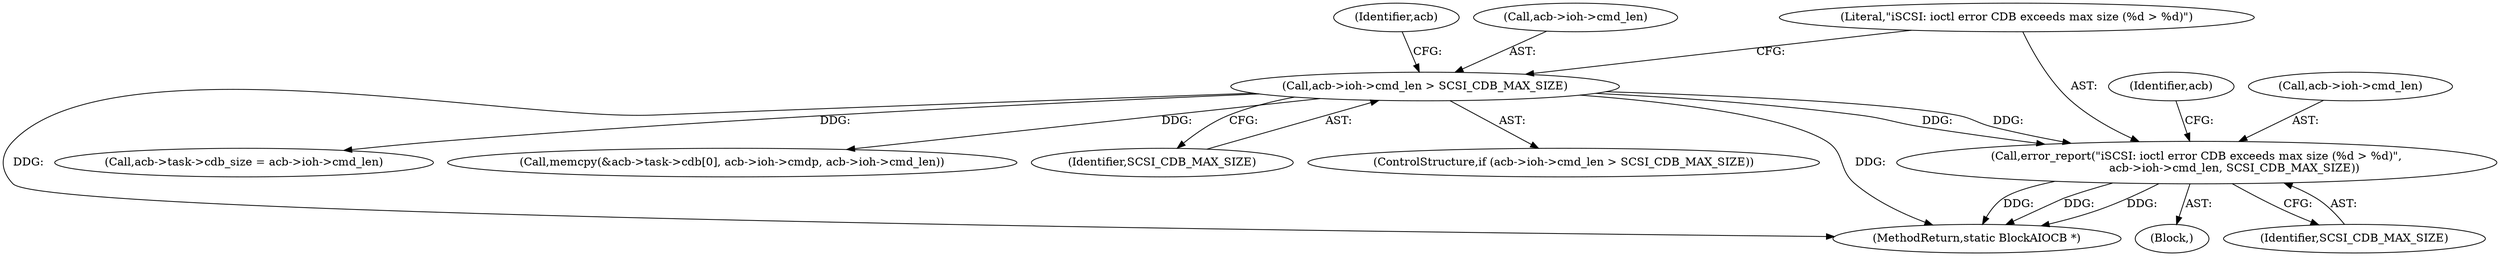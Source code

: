 digraph "0_qemu_a6b3167fa0e825aebb5a7cd8b437b6d41584a196@pointer" {
"1000179" [label="(Call,error_report(\"iSCSI: ioctl error CDB exceeds max size (%d > %d)\",\n                     acb->ioh->cmd_len, SCSI_CDB_MAX_SIZE))"];
"1000171" [label="(Call,acb->ioh->cmd_len > SCSI_CDB_MAX_SIZE)"];
"1000420" [label="(MethodReturn,static BlockAIOCB *)"];
"1000193" [label="(Identifier,acb)"];
"1000178" [label="(Block,)"];
"1000232" [label="(Call,acb->task->cdb_size = acb->ioh->cmd_len)"];
"1000243" [label="(Call,memcpy(&acb->task->cdb[0], acb->ioh->cmdp, acb->ioh->cmd_len))"];
"1000177" [label="(Identifier,SCSI_CDB_MAX_SIZE)"];
"1000180" [label="(Literal,\"iSCSI: ioctl error CDB exceeds max size (%d > %d)\")"];
"1000188" [label="(Identifier,acb)"];
"1000181" [label="(Call,acb->ioh->cmd_len)"];
"1000186" [label="(Identifier,SCSI_CDB_MAX_SIZE)"];
"1000171" [label="(Call,acb->ioh->cmd_len > SCSI_CDB_MAX_SIZE)"];
"1000179" [label="(Call,error_report(\"iSCSI: ioctl error CDB exceeds max size (%d > %d)\",\n                     acb->ioh->cmd_len, SCSI_CDB_MAX_SIZE))"];
"1000170" [label="(ControlStructure,if (acb->ioh->cmd_len > SCSI_CDB_MAX_SIZE))"];
"1000172" [label="(Call,acb->ioh->cmd_len)"];
"1000179" -> "1000178"  [label="AST: "];
"1000179" -> "1000186"  [label="CFG: "];
"1000180" -> "1000179"  [label="AST: "];
"1000181" -> "1000179"  [label="AST: "];
"1000186" -> "1000179"  [label="AST: "];
"1000188" -> "1000179"  [label="CFG: "];
"1000179" -> "1000420"  [label="DDG: "];
"1000179" -> "1000420"  [label="DDG: "];
"1000179" -> "1000420"  [label="DDG: "];
"1000171" -> "1000179"  [label="DDG: "];
"1000171" -> "1000179"  [label="DDG: "];
"1000171" -> "1000170"  [label="AST: "];
"1000171" -> "1000177"  [label="CFG: "];
"1000172" -> "1000171"  [label="AST: "];
"1000177" -> "1000171"  [label="AST: "];
"1000180" -> "1000171"  [label="CFG: "];
"1000193" -> "1000171"  [label="CFG: "];
"1000171" -> "1000420"  [label="DDG: "];
"1000171" -> "1000420"  [label="DDG: "];
"1000171" -> "1000232"  [label="DDG: "];
"1000171" -> "1000243"  [label="DDG: "];
}

